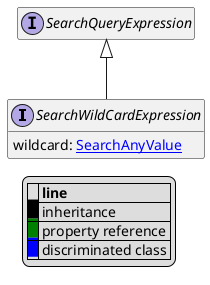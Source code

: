@startuml

hide empty fields
hide empty methods
legend
|= |= line |
|<back:black>   </back>| inheritance |
|<back:green>   </back>| property reference |
|<back:blue>   </back>| discriminated class |
endlegend
interface SearchWildCardExpression [[SearchWildCardExpression.svg]] extends SearchQueryExpression {
    wildcard: [[SearchAnyValue.svg SearchAnyValue]]
}
interface SearchQueryExpression [[SearchQueryExpression.svg]]  {
}





@enduml
